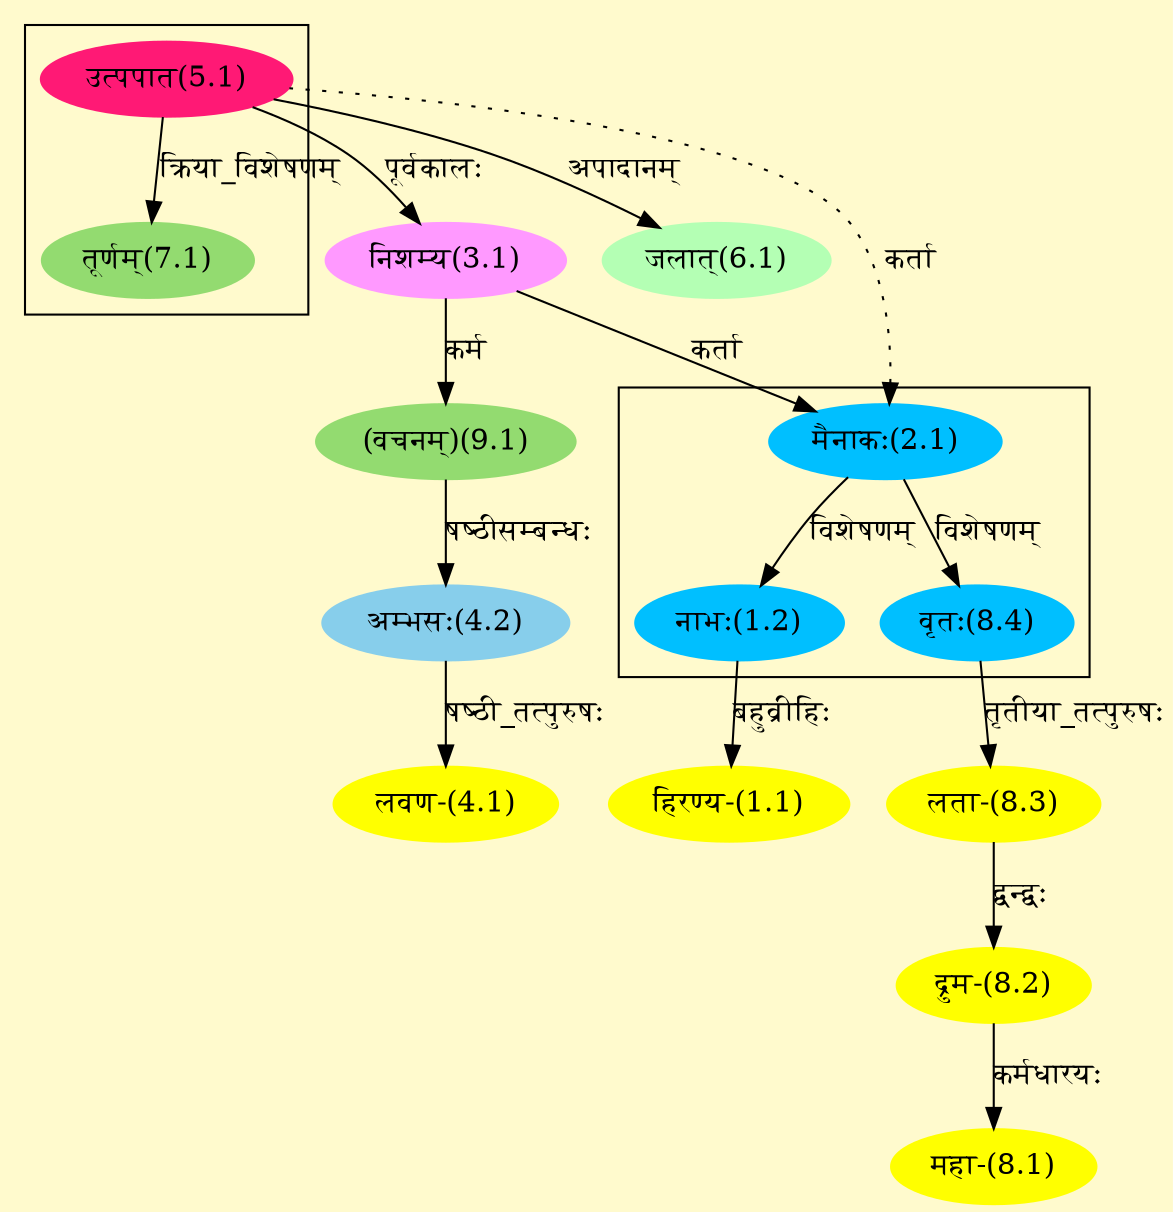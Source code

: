 digraph G{
rankdir=BT;
 compound=true;
 bgcolor="lemonchiffon1";

subgraph cluster_1{
Node1_2 [style=filled, color="#00BFFF" label = "नाभः(1.2)"]
Node2_1 [style=filled, color="#00BFFF" label = "मैनाकः(2.1)"]
Node8_4 [style=filled, color="#00BFFF" label = "वृतः(8.4)"]

}

subgraph cluster_2{
Node7_1 [style=filled, color="#93DB70" label = "तूर्णम्(7.1)"]
Node5_1 [style=filled, color="#FF1975" label = "उत्पपात(5.1)"]

}
Node1_1 [style=filled, color="#FFFF00" label = "हिरण्य-(1.1)"]
Node1_2 [style=filled, color="#00BFFF" label = "नाभः(1.2)"]
Node2_1 [style=filled, color="#00BFFF" label = "मैनाकः(2.1)"]
Node3_1 [style=filled, color="#FF99FF" label = "निशम्य(3.1)"]
Node5_1 [style=filled, color="#FF1975" label = "उत्पपात(5.1)"]
Node4_1 [style=filled, color="#FFFF00" label = "लवण-(4.1)"]
Node4_2 [style=filled, color="#87CEEB" label = "अम्भसः(4.2)"]
Node9_1 [style=filled, color="#93DB70" label = "(वचनम्)(9.1)"]
Node [style=filled, color="" label = "()"]
Node6_1 [style=filled, color="#B4FFB4" label = "जलात्(6.1)"]
Node8_1 [style=filled, color="#FFFF00" label = "महा-(8.1)"]
Node8_2 [style=filled, color="#FFFF00" label = "द्रुम-(8.2)"]
Node8_3 [style=filled, color="#FFFF00" label = "लता-(8.3)"]
Node8_4 [style=filled, color="#00BFFF" label = "वृतः(8.4)"]
/* Start of Relations section */

Node1_1 -> Node1_2 [  label="बहुव्रीहिः"  dir="back" ]
Node1_2 -> Node2_1 [  label="विशेषणम्"  dir="back" ]
Node2_1 -> Node3_1 [  label="कर्ता"  dir="back" ]
Node2_1 -> Node5_1 [ style=dotted label="कर्ता"  dir="back" ]
Node3_1 -> Node5_1 [  label="पूर्वकालः"  dir="back" ]
Node4_1 -> Node4_2 [  label="षष्ठी_तत्पुरुषः"  dir="back" ]
Node4_2 -> Node9_1 [  label="षष्ठीसम्बन्धः"  dir="back" ]
Node6_1 -> Node5_1 [  label="अपादानम्"  dir="back" ]
Node7_1 -> Node5_1 [  label="क्रिया_विशेषणम्"  dir="back" ]
Node8_1 -> Node8_2 [  label="कर्मधारयः"  dir="back" ]
Node8_2 -> Node8_3 [  label="द्वन्द्वः"  dir="back" ]
Node8_3 -> Node8_4 [  label="तृतीया_तत्पुरुषः"  dir="back" ]
Node8_4 -> Node2_1 [  label="विशेषणम्"  dir="back" ]
Node9_1 -> Node3_1 [  label="कर्म"  dir="back" ]
}
